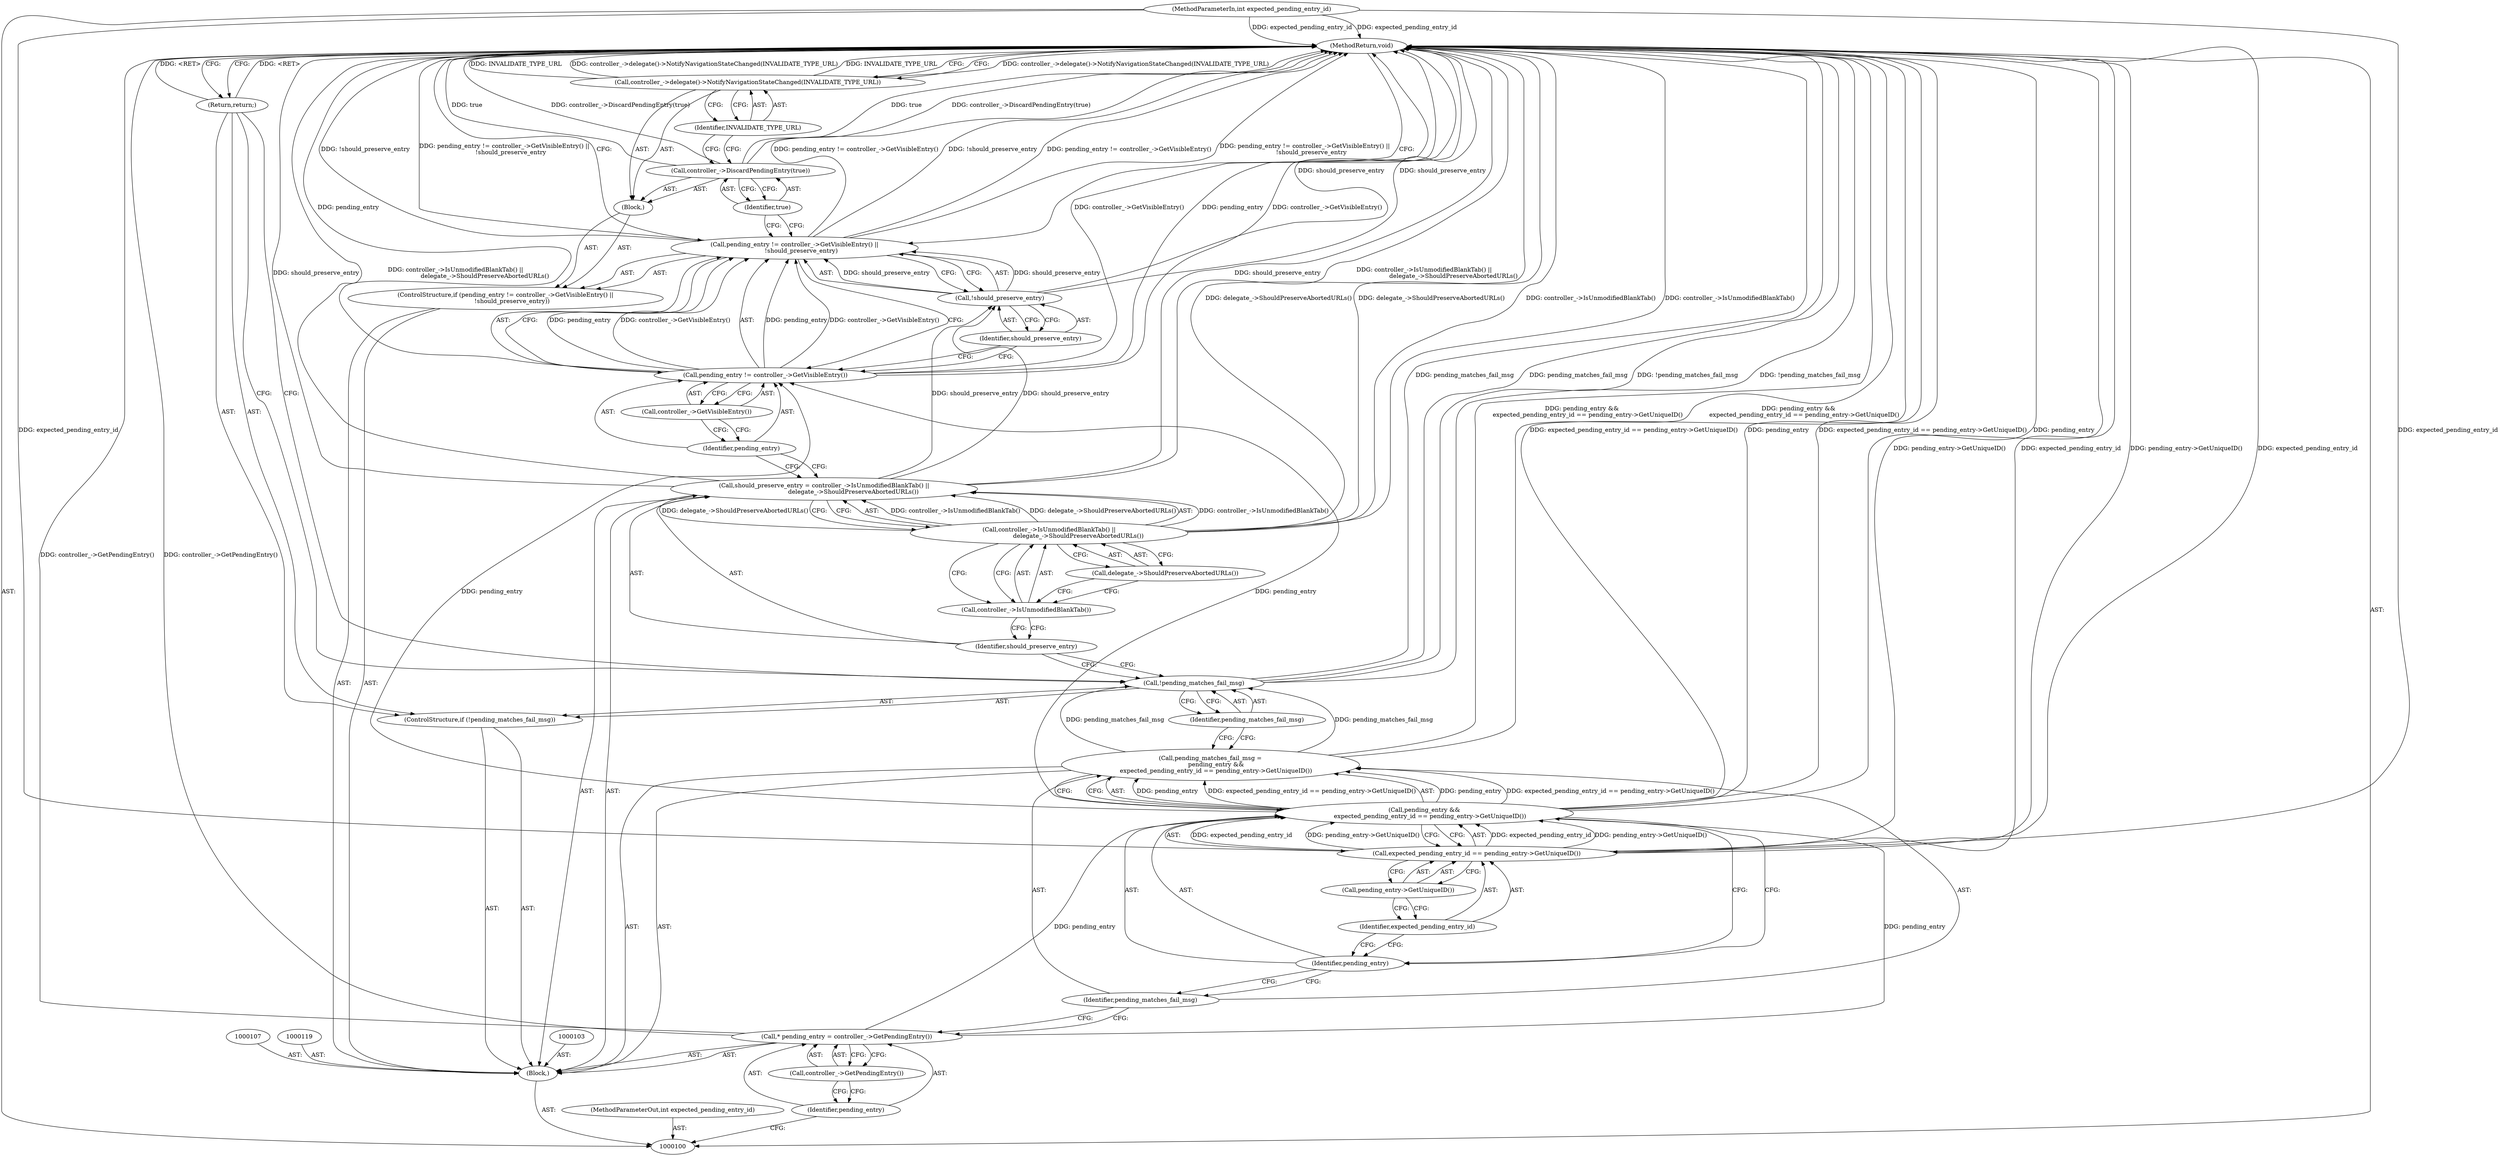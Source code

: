 digraph "1_Chrome_0aa576040704401ae28ea73b862d0b5d84262d51" {
"1000137" [label="(MethodReturn,void)"];
"1000101" [label="(MethodParameterIn,int expected_pending_entry_id)"];
"1000196" [label="(MethodParameterOut,int expected_pending_entry_id)"];
"1000102" [label="(Block,)"];
"1000124" [label="(Call,delegate_->ShouldPreserveAbortedURLs())"];
"1000129" [label="(Call,controller_->GetVisibleEntry())"];
"1000125" [label="(ControlStructure,if (pending_entry != controller_->GetVisibleEntry() ||\n       !should_preserve_entry))"];
"1000126" [label="(Call,pending_entry != controller_->GetVisibleEntry() ||\n       !should_preserve_entry)"];
"1000127" [label="(Call,pending_entry != controller_->GetVisibleEntry())"];
"1000128" [label="(Identifier,pending_entry)"];
"1000132" [label="(Block,)"];
"1000130" [label="(Call,!should_preserve_entry)"];
"1000131" [label="(Identifier,should_preserve_entry)"];
"1000134" [label="(Identifier,true)"];
"1000133" [label="(Call,controller_->DiscardPendingEntry(true))"];
"1000135" [label="(Call,controller_->delegate()->NotifyNavigationStateChanged(INVALIDATE_TYPE_URL))"];
"1000136" [label="(Identifier,INVALIDATE_TYPE_URL)"];
"1000104" [label="(Call,* pending_entry = controller_->GetPendingEntry())"];
"1000105" [label="(Identifier,pending_entry)"];
"1000106" [label="(Call,controller_->GetPendingEntry())"];
"1000108" [label="(Call,pending_matches_fail_msg =\n      pending_entry &&\n      expected_pending_entry_id == pending_entry->GetUniqueID())"];
"1000109" [label="(Identifier,pending_matches_fail_msg)"];
"1000110" [label="(Call,pending_entry &&\n      expected_pending_entry_id == pending_entry->GetUniqueID())"];
"1000111" [label="(Identifier,pending_entry)"];
"1000114" [label="(Call,pending_entry->GetUniqueID())"];
"1000112" [label="(Call,expected_pending_entry_id == pending_entry->GetUniqueID())"];
"1000113" [label="(Identifier,expected_pending_entry_id)"];
"1000115" [label="(ControlStructure,if (!pending_matches_fail_msg))"];
"1000116" [label="(Call,!pending_matches_fail_msg)"];
"1000117" [label="(Identifier,pending_matches_fail_msg)"];
"1000118" [label="(Return,return;)"];
"1000122" [label="(Call,controller_->IsUnmodifiedBlankTab() ||\n                               delegate_->ShouldPreserveAbortedURLs())"];
"1000123" [label="(Call,controller_->IsUnmodifiedBlankTab())"];
"1000120" [label="(Call,should_preserve_entry = controller_->IsUnmodifiedBlankTab() ||\n                               delegate_->ShouldPreserveAbortedURLs())"];
"1000121" [label="(Identifier,should_preserve_entry)"];
"1000137" -> "1000100"  [label="AST: "];
"1000137" -> "1000118"  [label="CFG: "];
"1000137" -> "1000135"  [label="CFG: "];
"1000137" -> "1000126"  [label="CFG: "];
"1000116" -> "1000137"  [label="DDG: pending_matches_fail_msg"];
"1000116" -> "1000137"  [label="DDG: !pending_matches_fail_msg"];
"1000112" -> "1000137"  [label="DDG: pending_entry->GetUniqueID()"];
"1000112" -> "1000137"  [label="DDG: expected_pending_entry_id"];
"1000122" -> "1000137"  [label="DDG: controller_->IsUnmodifiedBlankTab()"];
"1000122" -> "1000137"  [label="DDG: delegate_->ShouldPreserveAbortedURLs()"];
"1000120" -> "1000137"  [label="DDG: should_preserve_entry"];
"1000120" -> "1000137"  [label="DDG: controller_->IsUnmodifiedBlankTab() ||\n                               delegate_->ShouldPreserveAbortedURLs()"];
"1000126" -> "1000137"  [label="DDG: pending_entry != controller_->GetVisibleEntry()"];
"1000126" -> "1000137"  [label="DDG: !should_preserve_entry"];
"1000126" -> "1000137"  [label="DDG: pending_entry != controller_->GetVisibleEntry() ||\n       !should_preserve_entry"];
"1000127" -> "1000137"  [label="DDG: pending_entry"];
"1000127" -> "1000137"  [label="DDG: controller_->GetVisibleEntry()"];
"1000104" -> "1000137"  [label="DDG: controller_->GetPendingEntry()"];
"1000133" -> "1000137"  [label="DDG: true"];
"1000133" -> "1000137"  [label="DDG: controller_->DiscardPendingEntry(true)"];
"1000110" -> "1000137"  [label="DDG: expected_pending_entry_id == pending_entry->GetUniqueID()"];
"1000110" -> "1000137"  [label="DDG: pending_entry"];
"1000135" -> "1000137"  [label="DDG: controller_->delegate()->NotifyNavigationStateChanged(INVALIDATE_TYPE_URL)"];
"1000135" -> "1000137"  [label="DDG: INVALIDATE_TYPE_URL"];
"1000101" -> "1000137"  [label="DDG: expected_pending_entry_id"];
"1000108" -> "1000137"  [label="DDG: pending_entry &&\n      expected_pending_entry_id == pending_entry->GetUniqueID()"];
"1000130" -> "1000137"  [label="DDG: should_preserve_entry"];
"1000118" -> "1000137"  [label="DDG: <RET>"];
"1000101" -> "1000100"  [label="AST: "];
"1000101" -> "1000137"  [label="DDG: expected_pending_entry_id"];
"1000101" -> "1000112"  [label="DDG: expected_pending_entry_id"];
"1000196" -> "1000100"  [label="AST: "];
"1000102" -> "1000100"  [label="AST: "];
"1000103" -> "1000102"  [label="AST: "];
"1000104" -> "1000102"  [label="AST: "];
"1000107" -> "1000102"  [label="AST: "];
"1000108" -> "1000102"  [label="AST: "];
"1000115" -> "1000102"  [label="AST: "];
"1000119" -> "1000102"  [label="AST: "];
"1000120" -> "1000102"  [label="AST: "];
"1000125" -> "1000102"  [label="AST: "];
"1000124" -> "1000122"  [label="AST: "];
"1000124" -> "1000123"  [label="CFG: "];
"1000122" -> "1000124"  [label="CFG: "];
"1000129" -> "1000127"  [label="AST: "];
"1000129" -> "1000128"  [label="CFG: "];
"1000127" -> "1000129"  [label="CFG: "];
"1000125" -> "1000102"  [label="AST: "];
"1000126" -> "1000125"  [label="AST: "];
"1000132" -> "1000125"  [label="AST: "];
"1000126" -> "1000125"  [label="AST: "];
"1000126" -> "1000127"  [label="CFG: "];
"1000126" -> "1000130"  [label="CFG: "];
"1000127" -> "1000126"  [label="AST: "];
"1000130" -> "1000126"  [label="AST: "];
"1000134" -> "1000126"  [label="CFG: "];
"1000137" -> "1000126"  [label="CFG: "];
"1000126" -> "1000137"  [label="DDG: pending_entry != controller_->GetVisibleEntry()"];
"1000126" -> "1000137"  [label="DDG: !should_preserve_entry"];
"1000126" -> "1000137"  [label="DDG: pending_entry != controller_->GetVisibleEntry() ||\n       !should_preserve_entry"];
"1000127" -> "1000126"  [label="DDG: pending_entry"];
"1000127" -> "1000126"  [label="DDG: controller_->GetVisibleEntry()"];
"1000130" -> "1000126"  [label="DDG: should_preserve_entry"];
"1000127" -> "1000126"  [label="AST: "];
"1000127" -> "1000129"  [label="CFG: "];
"1000128" -> "1000127"  [label="AST: "];
"1000129" -> "1000127"  [label="AST: "];
"1000131" -> "1000127"  [label="CFG: "];
"1000126" -> "1000127"  [label="CFG: "];
"1000127" -> "1000137"  [label="DDG: pending_entry"];
"1000127" -> "1000137"  [label="DDG: controller_->GetVisibleEntry()"];
"1000127" -> "1000126"  [label="DDG: pending_entry"];
"1000127" -> "1000126"  [label="DDG: controller_->GetVisibleEntry()"];
"1000110" -> "1000127"  [label="DDG: pending_entry"];
"1000128" -> "1000127"  [label="AST: "];
"1000128" -> "1000120"  [label="CFG: "];
"1000129" -> "1000128"  [label="CFG: "];
"1000132" -> "1000125"  [label="AST: "];
"1000133" -> "1000132"  [label="AST: "];
"1000135" -> "1000132"  [label="AST: "];
"1000130" -> "1000126"  [label="AST: "];
"1000130" -> "1000131"  [label="CFG: "];
"1000131" -> "1000130"  [label="AST: "];
"1000126" -> "1000130"  [label="CFG: "];
"1000130" -> "1000137"  [label="DDG: should_preserve_entry"];
"1000130" -> "1000126"  [label="DDG: should_preserve_entry"];
"1000120" -> "1000130"  [label="DDG: should_preserve_entry"];
"1000131" -> "1000130"  [label="AST: "];
"1000131" -> "1000127"  [label="CFG: "];
"1000130" -> "1000131"  [label="CFG: "];
"1000134" -> "1000133"  [label="AST: "];
"1000134" -> "1000126"  [label="CFG: "];
"1000133" -> "1000134"  [label="CFG: "];
"1000133" -> "1000132"  [label="AST: "];
"1000133" -> "1000134"  [label="CFG: "];
"1000134" -> "1000133"  [label="AST: "];
"1000136" -> "1000133"  [label="CFG: "];
"1000133" -> "1000137"  [label="DDG: true"];
"1000133" -> "1000137"  [label="DDG: controller_->DiscardPendingEntry(true)"];
"1000135" -> "1000132"  [label="AST: "];
"1000135" -> "1000136"  [label="CFG: "];
"1000136" -> "1000135"  [label="AST: "];
"1000137" -> "1000135"  [label="CFG: "];
"1000135" -> "1000137"  [label="DDG: controller_->delegate()->NotifyNavigationStateChanged(INVALIDATE_TYPE_URL)"];
"1000135" -> "1000137"  [label="DDG: INVALIDATE_TYPE_URL"];
"1000136" -> "1000135"  [label="AST: "];
"1000136" -> "1000133"  [label="CFG: "];
"1000135" -> "1000136"  [label="CFG: "];
"1000104" -> "1000102"  [label="AST: "];
"1000104" -> "1000106"  [label="CFG: "];
"1000105" -> "1000104"  [label="AST: "];
"1000106" -> "1000104"  [label="AST: "];
"1000109" -> "1000104"  [label="CFG: "];
"1000104" -> "1000137"  [label="DDG: controller_->GetPendingEntry()"];
"1000104" -> "1000110"  [label="DDG: pending_entry"];
"1000105" -> "1000104"  [label="AST: "];
"1000105" -> "1000100"  [label="CFG: "];
"1000106" -> "1000105"  [label="CFG: "];
"1000106" -> "1000104"  [label="AST: "];
"1000106" -> "1000105"  [label="CFG: "];
"1000104" -> "1000106"  [label="CFG: "];
"1000108" -> "1000102"  [label="AST: "];
"1000108" -> "1000110"  [label="CFG: "];
"1000109" -> "1000108"  [label="AST: "];
"1000110" -> "1000108"  [label="AST: "];
"1000117" -> "1000108"  [label="CFG: "];
"1000108" -> "1000137"  [label="DDG: pending_entry &&\n      expected_pending_entry_id == pending_entry->GetUniqueID()"];
"1000110" -> "1000108"  [label="DDG: pending_entry"];
"1000110" -> "1000108"  [label="DDG: expected_pending_entry_id == pending_entry->GetUniqueID()"];
"1000108" -> "1000116"  [label="DDG: pending_matches_fail_msg"];
"1000109" -> "1000108"  [label="AST: "];
"1000109" -> "1000104"  [label="CFG: "];
"1000111" -> "1000109"  [label="CFG: "];
"1000110" -> "1000108"  [label="AST: "];
"1000110" -> "1000111"  [label="CFG: "];
"1000110" -> "1000112"  [label="CFG: "];
"1000111" -> "1000110"  [label="AST: "];
"1000112" -> "1000110"  [label="AST: "];
"1000108" -> "1000110"  [label="CFG: "];
"1000110" -> "1000137"  [label="DDG: expected_pending_entry_id == pending_entry->GetUniqueID()"];
"1000110" -> "1000137"  [label="DDG: pending_entry"];
"1000110" -> "1000108"  [label="DDG: pending_entry"];
"1000110" -> "1000108"  [label="DDG: expected_pending_entry_id == pending_entry->GetUniqueID()"];
"1000104" -> "1000110"  [label="DDG: pending_entry"];
"1000112" -> "1000110"  [label="DDG: expected_pending_entry_id"];
"1000112" -> "1000110"  [label="DDG: pending_entry->GetUniqueID()"];
"1000110" -> "1000127"  [label="DDG: pending_entry"];
"1000111" -> "1000110"  [label="AST: "];
"1000111" -> "1000109"  [label="CFG: "];
"1000113" -> "1000111"  [label="CFG: "];
"1000110" -> "1000111"  [label="CFG: "];
"1000114" -> "1000112"  [label="AST: "];
"1000114" -> "1000113"  [label="CFG: "];
"1000112" -> "1000114"  [label="CFG: "];
"1000112" -> "1000110"  [label="AST: "];
"1000112" -> "1000114"  [label="CFG: "];
"1000113" -> "1000112"  [label="AST: "];
"1000114" -> "1000112"  [label="AST: "];
"1000110" -> "1000112"  [label="CFG: "];
"1000112" -> "1000137"  [label="DDG: pending_entry->GetUniqueID()"];
"1000112" -> "1000137"  [label="DDG: expected_pending_entry_id"];
"1000112" -> "1000110"  [label="DDG: expected_pending_entry_id"];
"1000112" -> "1000110"  [label="DDG: pending_entry->GetUniqueID()"];
"1000101" -> "1000112"  [label="DDG: expected_pending_entry_id"];
"1000113" -> "1000112"  [label="AST: "];
"1000113" -> "1000111"  [label="CFG: "];
"1000114" -> "1000113"  [label="CFG: "];
"1000115" -> "1000102"  [label="AST: "];
"1000116" -> "1000115"  [label="AST: "];
"1000118" -> "1000115"  [label="AST: "];
"1000116" -> "1000115"  [label="AST: "];
"1000116" -> "1000117"  [label="CFG: "];
"1000117" -> "1000116"  [label="AST: "];
"1000118" -> "1000116"  [label="CFG: "];
"1000121" -> "1000116"  [label="CFG: "];
"1000116" -> "1000137"  [label="DDG: pending_matches_fail_msg"];
"1000116" -> "1000137"  [label="DDG: !pending_matches_fail_msg"];
"1000108" -> "1000116"  [label="DDG: pending_matches_fail_msg"];
"1000117" -> "1000116"  [label="AST: "];
"1000117" -> "1000108"  [label="CFG: "];
"1000116" -> "1000117"  [label="CFG: "];
"1000118" -> "1000115"  [label="AST: "];
"1000118" -> "1000116"  [label="CFG: "];
"1000137" -> "1000118"  [label="CFG: "];
"1000118" -> "1000137"  [label="DDG: <RET>"];
"1000122" -> "1000120"  [label="AST: "];
"1000122" -> "1000123"  [label="CFG: "];
"1000122" -> "1000124"  [label="CFG: "];
"1000123" -> "1000122"  [label="AST: "];
"1000124" -> "1000122"  [label="AST: "];
"1000120" -> "1000122"  [label="CFG: "];
"1000122" -> "1000137"  [label="DDG: controller_->IsUnmodifiedBlankTab()"];
"1000122" -> "1000137"  [label="DDG: delegate_->ShouldPreserveAbortedURLs()"];
"1000122" -> "1000120"  [label="DDG: controller_->IsUnmodifiedBlankTab()"];
"1000122" -> "1000120"  [label="DDG: delegate_->ShouldPreserveAbortedURLs()"];
"1000123" -> "1000122"  [label="AST: "];
"1000123" -> "1000121"  [label="CFG: "];
"1000124" -> "1000123"  [label="CFG: "];
"1000122" -> "1000123"  [label="CFG: "];
"1000120" -> "1000102"  [label="AST: "];
"1000120" -> "1000122"  [label="CFG: "];
"1000121" -> "1000120"  [label="AST: "];
"1000122" -> "1000120"  [label="AST: "];
"1000128" -> "1000120"  [label="CFG: "];
"1000120" -> "1000137"  [label="DDG: should_preserve_entry"];
"1000120" -> "1000137"  [label="DDG: controller_->IsUnmodifiedBlankTab() ||\n                               delegate_->ShouldPreserveAbortedURLs()"];
"1000122" -> "1000120"  [label="DDG: controller_->IsUnmodifiedBlankTab()"];
"1000122" -> "1000120"  [label="DDG: delegate_->ShouldPreserveAbortedURLs()"];
"1000120" -> "1000130"  [label="DDG: should_preserve_entry"];
"1000121" -> "1000120"  [label="AST: "];
"1000121" -> "1000116"  [label="CFG: "];
"1000123" -> "1000121"  [label="CFG: "];
}
